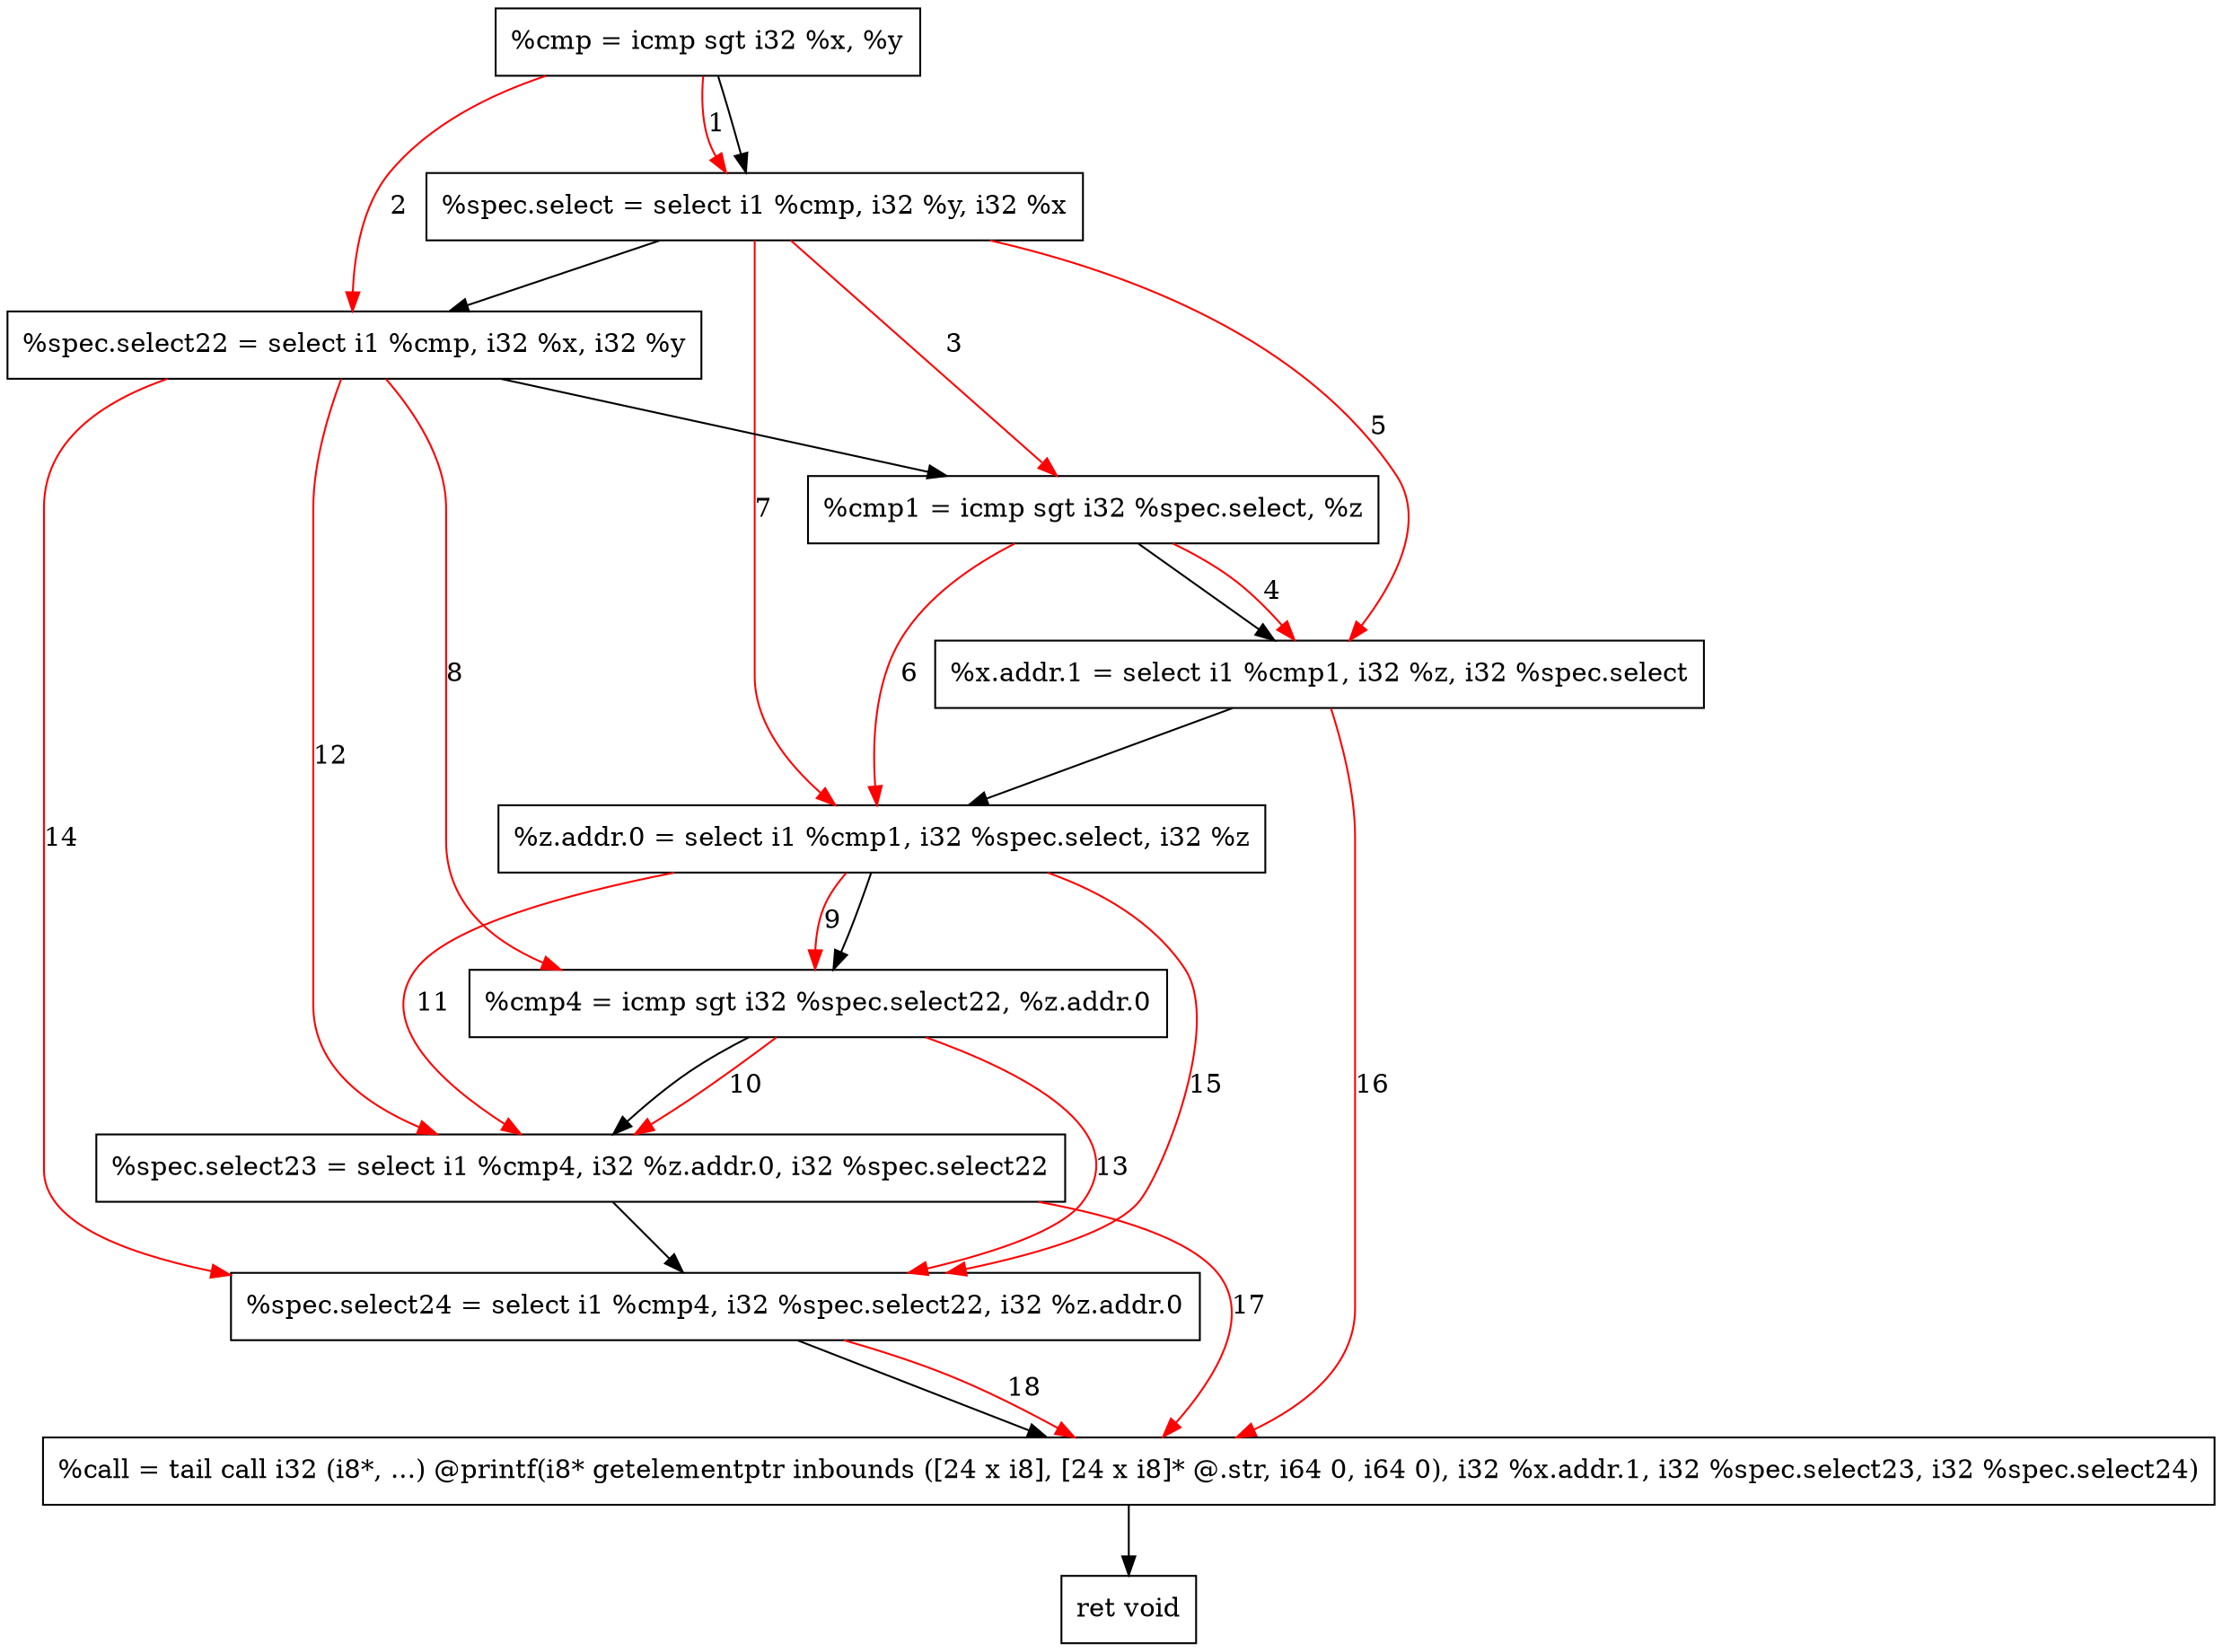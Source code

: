 digraph "CDFG for'func' function" {
	Node0x560b59418200[shape=record, label="  %cmp = icmp sgt i32 %x, %y"]
	Node0x560b593a2c98[shape=record, label="  %spec.select = select i1 %cmp, i32 %y, i32 %x"]
	Node0x560b593a2db8[shape=record, label="  %spec.select22 = select i1 %cmp, i32 %x, i32 %y"]
	Node0x560b594182c0[shape=record, label="  %cmp1 = icmp sgt i32 %spec.select, %z"]
	Node0x560b593ae228[shape=record, label="  %x.addr.1 = select i1 %cmp1, i32 %z, i32 %spec.select"]
	Node0x560b593ae348[shape=record, label="  %z.addr.0 = select i1 %cmp1, i32 %spec.select, i32 %z"]
	Node0x560b594183b0[shape=record, label="  %cmp4 = icmp sgt i32 %spec.select22, %z.addr.0"]
	Node0x560b593ae468[shape=record, label="  %spec.select23 = select i1 %cmp4, i32 %z.addr.0, i32 %spec.select22"]
	Node0x560b593ae588[shape=record, label="  %spec.select24 = select i1 %cmp4, i32 %spec.select22, i32 %z.addr.0"]
	Node0x560b59419038[shape=record, label="  %call = tail call i32 (i8*, ...) @printf(i8* getelementptr inbounds ([24 x i8], [24 x i8]* @.str, i64 0, i64 0), i32 %x.addr.1, i32 %spec.select23, i32 %spec.select24)"]
	Node0x560b59419100[shape=record, label="  ret void"]
	Node0x560b59418200 -> Node0x560b593a2c98
	Node0x560b593a2c98 -> Node0x560b593a2db8
	Node0x560b593a2db8 -> Node0x560b594182c0
	Node0x560b594182c0 -> Node0x560b593ae228
	Node0x560b593ae228 -> Node0x560b593ae348
	Node0x560b593ae348 -> Node0x560b594183b0
	Node0x560b594183b0 -> Node0x560b593ae468
	Node0x560b593ae468 -> Node0x560b593ae588
	Node0x560b593ae588 -> Node0x560b59419038
	Node0x560b59419038 -> Node0x560b59419100
edge [color=red]
	Node0x560b59418200 -> Node0x560b593a2c98[label="1"]
	Node0x560b59418200 -> Node0x560b593a2db8[label="2"]
	Node0x560b593a2c98 -> Node0x560b594182c0[label="3"]
	Node0x560b594182c0 -> Node0x560b593ae228[label="4"]
	Node0x560b593a2c98 -> Node0x560b593ae228[label="5"]
	Node0x560b594182c0 -> Node0x560b593ae348[label="6"]
	Node0x560b593a2c98 -> Node0x560b593ae348[label="7"]
	Node0x560b593a2db8 -> Node0x560b594183b0[label="8"]
	Node0x560b593ae348 -> Node0x560b594183b0[label="9"]
	Node0x560b594183b0 -> Node0x560b593ae468[label="10"]
	Node0x560b593ae348 -> Node0x560b593ae468[label="11"]
	Node0x560b593a2db8 -> Node0x560b593ae468[label="12"]
	Node0x560b594183b0 -> Node0x560b593ae588[label="13"]
	Node0x560b593a2db8 -> Node0x560b593ae588[label="14"]
	Node0x560b593ae348 -> Node0x560b593ae588[label="15"]
	Node0x560b593ae228 -> Node0x560b59419038[label="16"]
	Node0x560b593ae468 -> Node0x560b59419038[label="17"]
	Node0x560b593ae588 -> Node0x560b59419038[label="18"]
}
